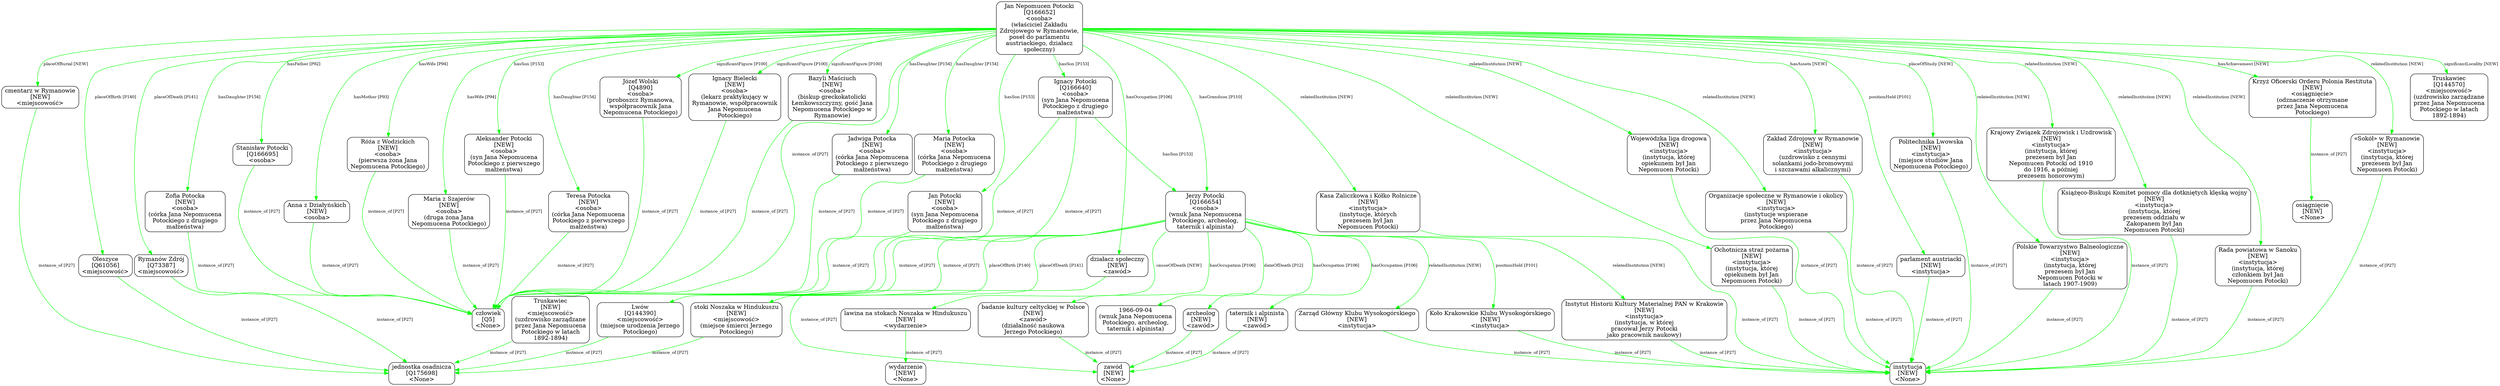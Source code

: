 digraph {
	node [shape=box,
		style=rounded
	];
	edge [fontsize=10];
	"Jan Nepomucen Potocki
[Q166652]
<osoba>
(właściciel Zakładu
Zdrojowego w Rymanowie,
poseł do parlamentu
austriackiego, działacz
\
społeczny)"	[color=black,
		label="Jan Nepomucen Potocki
[Q166652]
<osoba>
(właściciel Zakładu
Zdrojowego w Rymanowie,
poseł do parlamentu
austriackiego, działacz
\
społeczny)"];
	"Zakład Zdrojowy w Rymanowie
[NEW]
<instytucja>
(uzdrowisko z cennymi
solankami jodo-bromowymi
i szczawami alkalicznymi)"	[color=black,
		label="Zakład Zdrojowy w Rymanowie
[NEW]
<instytucja>
(uzdrowisko z cennymi
solankami jodo-bromowymi
i szczawami alkalicznymi)"];
	"Jan Nepomucen Potocki
[Q166652]
<osoba>
(właściciel Zakładu
Zdrojowego w Rymanowie,
poseł do parlamentu
austriackiego, działacz
\
społeczny)" -> "Zakład Zdrojowy w Rymanowie
[NEW]
<instytucja>
(uzdrowisko z cennymi
solankami jodo-bromowymi
i szczawami alkalicznymi)"	[color=green,
		label="hasAssets [NEW]"];
	"parlament austriacki
[NEW]
<instytucja>"	[color=black,
		label="parlament austriacki
[NEW]
<instytucja>"];
	"Jan Nepomucen Potocki
[Q166652]
<osoba>
(właściciel Zakładu
Zdrojowego w Rymanowie,
poseł do parlamentu
austriackiego, działacz
\
społeczny)" -> "parlament austriacki
[NEW]
<instytucja>"	[color=green,
		label="positionHeld [P101]"];
	"działacz społeczny
[NEW]
<zawód>"	[color=black,
		label="działacz społeczny
[NEW]
<zawód>"];
	"Jan Nepomucen Potocki
[Q166652]
<osoba>
(właściciel Zakładu
Zdrojowego w Rymanowie,
poseł do parlamentu
austriackiego, działacz
\
społeczny)" -> "działacz społeczny
[NEW]
<zawód>"	[color=green,
		label="hasOccupation [P106]"];
	"Oleszyce
[Q61056]
<miejscowość>"	[color=black,
		label="Oleszyce
[Q61056]
<miejscowość>"];
	"Jan Nepomucen Potocki
[Q166652]
<osoba>
(właściciel Zakładu
Zdrojowego w Rymanowie,
poseł do parlamentu
austriackiego, działacz
\
społeczny)" -> "Oleszyce
[Q61056]
<miejscowość>"	[color=green,
		label="placeOfBirth [P140]"];
	"Rymanów Zdrój
[Q73387]
<miejscowość>"	[color=black,
		label="Rymanów Zdrój
[Q73387]
<miejscowość>"];
	"Jan Nepomucen Potocki
[Q166652]
<osoba>
(właściciel Zakładu
Zdrojowego w Rymanowie,
poseł do parlamentu
austriackiego, działacz
\
społeczny)" -> "Rymanów Zdrój
[Q73387]
<miejscowość>"	[color=green,
		label="placeOfDeath [P141]"];
	"cmentarz w Rymanowie
[NEW]
<miejscowość>"	[color=black,
		label="cmentarz w Rymanowie
[NEW]
<miejscowość>"];
	"Jan Nepomucen Potocki
[Q166652]
<osoba>
(właściciel Zakładu
Zdrojowego w Rymanowie,
poseł do parlamentu
austriackiego, działacz
\
społeczny)" -> "cmentarz w Rymanowie
[NEW]
<miejscowość>"	[color=green,
		label="placeOfBurial [NEW]"];
	"Stanisław Potocki
[Q166695]
<osoba>"	[color=black,
		label="Stanisław Potocki
[Q166695]
<osoba>"];
	"Jan Nepomucen Potocki
[Q166652]
<osoba>
(właściciel Zakładu
Zdrojowego w Rymanowie,
poseł do parlamentu
austriackiego, działacz
\
społeczny)" -> "Stanisław Potocki
[Q166695]
<osoba>"	[color=green,
		label="hasFather [P92]"];
	"Anna z Działyńskich
[NEW]
<osoba>"	[color=black,
		label="Anna z Działyńskich
[NEW]
<osoba>"];
	"Jan Nepomucen Potocki
[Q166652]
<osoba>
(właściciel Zakładu
Zdrojowego w Rymanowie,
poseł do parlamentu
austriackiego, działacz
\
społeczny)" -> "Anna z Działyńskich
[NEW]
<osoba>"	[color=green,
		label="hasMother [P93]"];
	"Róża z Wodzickich
[NEW]
<osoba>
(pierwsza żona Jana
Nepomucena Potockiego)"	[color=black,
		label="Róża z Wodzickich
[NEW]
<osoba>
(pierwsza żona Jana
Nepomucena Potockiego)"];
	"Jan Nepomucen Potocki
[Q166652]
<osoba>
(właściciel Zakładu
Zdrojowego w Rymanowie,
poseł do parlamentu
austriackiego, działacz
\
społeczny)" -> "Róża z Wodzickich
[NEW]
<osoba>
(pierwsza żona Jana
Nepomucena Potockiego)"	[color=green,
		label="hasWife [P94]"];
	"Maria z Szajerów
[NEW]
<osoba>
(druga żona Jana
Nepomucena Potockiego)"	[color=black,
		label="Maria z Szajerów
[NEW]
<osoba>
(druga żona Jana
Nepomucena Potockiego)"];
	"Jan Nepomucen Potocki
[Q166652]
<osoba>
(właściciel Zakładu
Zdrojowego w Rymanowie,
poseł do parlamentu
austriackiego, działacz
\
społeczny)" -> "Maria z Szajerów
[NEW]
<osoba>
(druga żona Jana
Nepomucena Potockiego)"	[color=green,
		label="hasWife [P94]"];
	"Aleksander Potocki
[NEW]
<osoba>
(syn Jana Nepomucena
Potockiego z pierwszego
małżeństwa)"	[color=black,
		label="Aleksander Potocki
[NEW]
<osoba>
(syn Jana Nepomucena
Potockiego z pierwszego
małżeństwa)"];
	"Jan Nepomucen Potocki
[Q166652]
<osoba>
(właściciel Zakładu
Zdrojowego w Rymanowie,
poseł do parlamentu
austriackiego, działacz
\
społeczny)" -> "Aleksander Potocki
[NEW]
<osoba>
(syn Jana Nepomucena
Potockiego z pierwszego
małżeństwa)"	[color=green,
		label="hasSon [P153]"];
	"Teresa Potocka
[NEW]
<osoba>
(córka Jana Nepomucena
Potockiego z pierwszego
małżeństwa)"	[color=black,
		label="Teresa Potocka
[NEW]
<osoba>
(córka Jana Nepomucena
Potockiego z pierwszego
małżeństwa)"];
	"Jan Nepomucen Potocki
[Q166652]
<osoba>
(właściciel Zakładu
Zdrojowego w Rymanowie,
poseł do parlamentu
austriackiego, działacz
\
społeczny)" -> "Teresa Potocka
[NEW]
<osoba>
(córka Jana Nepomucena
Potockiego z pierwszego
małżeństwa)"	[color=green,
		label="hasDaughter [P154]"];
	"Jadwiga Potocka
[NEW]
<osoba>
(córka Jana Nepomucena
Potockiego z pierwszego
małżeństwa)"	[color=black,
		label="Jadwiga Potocka
[NEW]
<osoba>
(córka Jana Nepomucena
Potockiego z pierwszego
małżeństwa)"];
	"Jan Nepomucen Potocki
[Q166652]
<osoba>
(właściciel Zakładu
Zdrojowego w Rymanowie,
poseł do parlamentu
austriackiego, działacz
\
społeczny)" -> "Jadwiga Potocka
[NEW]
<osoba>
(córka Jana Nepomucena
Potockiego z pierwszego
małżeństwa)"	[color=green,
		label="hasDaughter [P154]"];
	"Ignacy Potocki
[Q166640]
<osoba>
(syn Jana Nepomucena
Potockiego z drugiego
małżeństwa)"	[color=black,
		label="Ignacy Potocki
[Q166640]
<osoba>
(syn Jana Nepomucena
Potockiego z drugiego
małżeństwa)"];
	"Jan Nepomucen Potocki
[Q166652]
<osoba>
(właściciel Zakładu
Zdrojowego w Rymanowie,
poseł do parlamentu
austriackiego, działacz
\
społeczny)" -> "Ignacy Potocki
[Q166640]
<osoba>
(syn Jana Nepomucena
Potockiego z drugiego
małżeństwa)"	[color=green,
		label="hasSon [P153]"];
	"Zofia Potocka
[NEW]
<osoba>
(córka Jana Nepomucena
Potockiego z drugiego
małżeństwa)"	[color=black,
		label="Zofia Potocka
[NEW]
<osoba>
(córka Jana Nepomucena
Potockiego z drugiego
małżeństwa)"];
	"Jan Nepomucen Potocki
[Q166652]
<osoba>
(właściciel Zakładu
Zdrojowego w Rymanowie,
poseł do parlamentu
austriackiego, działacz
\
społeczny)" -> "Zofia Potocka
[NEW]
<osoba>
(córka Jana Nepomucena
Potockiego z drugiego
małżeństwa)"	[color=green,
		label="hasDaughter [P154]"];
	"Maria Potocka
[NEW]
<osoba>
(córka Jana Nepomucena
Potockiego z drugiego
małżeństwa)"	[color=black,
		label="Maria Potocka
[NEW]
<osoba>
(córka Jana Nepomucena
Potockiego z drugiego
małżeństwa)"];
	"Jan Nepomucen Potocki
[Q166652]
<osoba>
(właściciel Zakładu
Zdrojowego w Rymanowie,
poseł do parlamentu
austriackiego, działacz
\
społeczny)" -> "Maria Potocka
[NEW]
<osoba>
(córka Jana Nepomucena
Potockiego z drugiego
małżeństwa)"	[color=green,
		label="hasDaughter [P154]"];
	"Jan Potocki
[NEW]
<osoba>
(syn Jana Nepomucena
Potockiego z drugiego
małżeństwa)"	[color=black,
		label="Jan Potocki
[NEW]
<osoba>
(syn Jana Nepomucena
Potockiego z drugiego
małżeństwa)"];
	"Jan Nepomucen Potocki
[Q166652]
<osoba>
(właściciel Zakładu
Zdrojowego w Rymanowie,
poseł do parlamentu
austriackiego, działacz
\
społeczny)" -> "Jan Potocki
[NEW]
<osoba>
(syn Jana Nepomucena
Potockiego z drugiego
małżeństwa)"	[color=green,
		label="hasSon [P153]"];
	"Jerzy Potocki
[Q166654]
<osoba>
(wnuk Jana Nepomucena
Potockiego, archeolog,
taternik i alpinista)"	[color=black,
		label="Jerzy Potocki
[Q166654]
<osoba>
(wnuk Jana Nepomucena
Potockiego, archeolog,
taternik i alpinista)"];
	"Jan Nepomucen Potocki
[Q166652]
<osoba>
(właściciel Zakładu
Zdrojowego w Rymanowie,
poseł do parlamentu
austriackiego, działacz
\
społeczny)" -> "Jerzy Potocki
[Q166654]
<osoba>
(wnuk Jana Nepomucena
Potockiego, archeolog,
taternik i alpinista)"	[color=green,
		label="hasGrandson [P110]"];
	"Politechnika Lwowska
[NEW]
<instytucja>
(miejsce studiów Jana
Nepomucena Potockiego)"	[color=black,
		label="Politechnika Lwowska
[NEW]
<instytucja>
(miejsce studiów Jana
Nepomucena Potockiego)"];
	"Jan Nepomucen Potocki
[Q166652]
<osoba>
(właściciel Zakładu
Zdrojowego w Rymanowie,
poseł do parlamentu
austriackiego, działacz
\
społeczny)" -> "Politechnika Lwowska
[NEW]
<instytucja>
(miejsce studiów Jana
Nepomucena Potockiego)"	[color=green,
		label="placeOfStudy [NEW]"];
	"Polskie Towarzystwo Balneologiczne
[NEW]
<instytucja>
(instytucja, której
prezesem był Jan
Nepomucen Potocki w
latach 1907-1909)"	[color=black,
		label="Polskie Towarzystwo Balneologiczne
[NEW]
<instytucja>
(instytucja, której
prezesem był Jan
Nepomucen Potocki w
latach 1907-1909)"];
	"Jan Nepomucen Potocki
[Q166652]
<osoba>
(właściciel Zakładu
Zdrojowego w Rymanowie,
poseł do parlamentu
austriackiego, działacz
\
społeczny)" -> "Polskie Towarzystwo Balneologiczne
[NEW]
<instytucja>
(instytucja, której
prezesem był Jan
Nepomucen Potocki w
latach 1907-1909)"	[color=green,
		label="relatedInstitution [NEW]"];
	"Krajowy Związek Zdrojowisk i Uzdrowisk
[NEW]
<instytucja>
(instytucja, której
prezesem był Jan
Nepomucen Potocki od 1910
do 1916, \
a później
prezesem honorowym)"	[color=black,
		label="Krajowy Związek Zdrojowisk i Uzdrowisk
[NEW]
<instytucja>
(instytucja, której
prezesem był Jan
Nepomucen Potocki od 1910
do 1916, \
a później
prezesem honorowym)"];
	"Jan Nepomucen Potocki
[Q166652]
<osoba>
(właściciel Zakładu
Zdrojowego w Rymanowie,
poseł do parlamentu
austriackiego, działacz
\
społeczny)" -> "Krajowy Związek Zdrojowisk i Uzdrowisk
[NEW]
<instytucja>
(instytucja, której
prezesem był Jan
Nepomucen Potocki od 1910
do 1916, \
a później
prezesem honorowym)"	[color=green,
		label="relatedInstitution [NEW]"];
	"Książęco-Biskupi Komitet pomocy dla dotkniętych klęską wojny
[NEW]
<instytucja>
(instytucja, której
prezesem oddziału w
\
Zakopanem był Jan
Nepomucen Potocki)"	[color=black,
		label="Książęco-Biskupi Komitet pomocy dla dotkniętych klęską wojny
[NEW]
<instytucja>
(instytucja, której
prezesem oddziału w
\
Zakopanem był Jan
Nepomucen Potocki)"];
	"Jan Nepomucen Potocki
[Q166652]
<osoba>
(właściciel Zakładu
Zdrojowego w Rymanowie,
poseł do parlamentu
austriackiego, działacz
\
społeczny)" -> "Książęco-Biskupi Komitet pomocy dla dotkniętych klęską wojny
[NEW]
<instytucja>
(instytucja, której
prezesem oddziału w
\
Zakopanem był Jan
Nepomucen Potocki)"	[color=green,
		label="relatedInstitution [NEW]"];
	"Rada powiatowa w Sanoku
[NEW]
<instytucja>
(instytucja, której
członkiem był Jan
Nepomucen Potocki)"	[color=black,
		label="Rada powiatowa w Sanoku
[NEW]
<instytucja>
(instytucja, której
członkiem był Jan
Nepomucen Potocki)"];
	"Jan Nepomucen Potocki
[Q166652]
<osoba>
(właściciel Zakładu
Zdrojowego w Rymanowie,
poseł do parlamentu
austriackiego, działacz
\
społeczny)" -> "Rada powiatowa w Sanoku
[NEW]
<instytucja>
(instytucja, której
członkiem był Jan
Nepomucen Potocki)"	[color=green,
		label="relatedInstitution [NEW]"];
	"«Sokół» w Rymanowie
[NEW]
<instytucja>
(instytucja, której
prezesem był Jan
Nepomucen Potocki)"	[color=black,
		label="«Sokół» w Rymanowie
[NEW]
<instytucja>
(instytucja, której
prezesem był Jan
Nepomucen Potocki)"];
	"Jan Nepomucen Potocki
[Q166652]
<osoba>
(właściciel Zakładu
Zdrojowego w Rymanowie,
poseł do parlamentu
austriackiego, działacz
\
społeczny)" -> "«Sokół» w Rymanowie
[NEW]
<instytucja>
(instytucja, której
prezesem był Jan
Nepomucen Potocki)"	[color=green,
		label="relatedInstitution [NEW]"];
	"Kasa Zaliczkowa i Kółko Rolnicze
[NEW]
<instytucja>
(instytucje, których
prezesem był Jan
Nepomucen Potocki)"	[color=black,
		label="Kasa Zaliczkowa i Kółko Rolnicze
[NEW]
<instytucja>
(instytucje, których
prezesem był Jan
Nepomucen Potocki)"];
	"Jan Nepomucen Potocki
[Q166652]
<osoba>
(właściciel Zakładu
Zdrojowego w Rymanowie,
poseł do parlamentu
austriackiego, działacz
\
społeczny)" -> "Kasa Zaliczkowa i Kółko Rolnicze
[NEW]
<instytucja>
(instytucje, których
prezesem był Jan
Nepomucen Potocki)"	[color=green,
		label="relatedInstitution [NEW]"];
	"Ochotnicza straż pożarna
[NEW]
<instytucja>
(instytucja, której
opiekunem był Jan
Nepomucen Potocki)"	[color=black,
		label="Ochotnicza straż pożarna
[NEW]
<instytucja>
(instytucja, której
opiekunem był Jan
Nepomucen Potocki)"];
	"Jan Nepomucen Potocki
[Q166652]
<osoba>
(właściciel Zakładu
Zdrojowego w Rymanowie,
poseł do parlamentu
austriackiego, działacz
\
społeczny)" -> "Ochotnicza straż pożarna
[NEW]
<instytucja>
(instytucja, której
opiekunem był Jan
Nepomucen Potocki)"	[color=green,
		label="relatedInstitution [NEW]"];
	"Wojewódzka liga drogowa
[NEW]
<instytucja>
(instytucja, której
opiekunem był Jan
Nepomucen Potocki)"	[color=black,
		label="Wojewódzka liga drogowa
[NEW]
<instytucja>
(instytucja, której
opiekunem był Jan
Nepomucen Potocki)"];
	"Jan Nepomucen Potocki
[Q166652]
<osoba>
(właściciel Zakładu
Zdrojowego w Rymanowie,
poseł do parlamentu
austriackiego, działacz
\
społeczny)" -> "Wojewódzka liga drogowa
[NEW]
<instytucja>
(instytucja, której
opiekunem był Jan
Nepomucen Potocki)"	[color=green,
		label="relatedInstitution [NEW]"];
	"Organizacje społeczne w Rymanowie i okolicy
[NEW]
<instytucja>
(instytucje wspierane
przez Jana Nepomucena
Potockiego)"	[color=black,
		label="Organizacje społeczne w Rymanowie i okolicy
[NEW]
<instytucja>
(instytucje wspierane
przez Jana Nepomucena
Potockiego)"];
	"Jan Nepomucen Potocki
[Q166652]
<osoba>
(właściciel Zakładu
Zdrojowego w Rymanowie,
poseł do parlamentu
austriackiego, działacz
\
społeczny)" -> "Organizacje społeczne w Rymanowie i okolicy
[NEW]
<instytucja>
(instytucje wspierane
przez Jana Nepomucena
Potockiego)"	[color=green,
		label="relatedInstitution [NEW]"];
	"Józef Wolski
[Q4890]
<osoba>
(proboszcz Rymanowa,
współpracownik Jana
Nepomucena Potockiego)"	[color=black,
		label="Józef Wolski
[Q4890]
<osoba>
(proboszcz Rymanowa,
współpracownik Jana
Nepomucena Potockiego)"];
	"Jan Nepomucen Potocki
[Q166652]
<osoba>
(właściciel Zakładu
Zdrojowego w Rymanowie,
poseł do parlamentu
austriackiego, działacz
\
społeczny)" -> "Józef Wolski
[Q4890]
<osoba>
(proboszcz Rymanowa,
współpracownik Jana
Nepomucena Potockiego)"	[color=green,
		label="significantFigure [P100]"];
	"Ignacy Bielecki
[NEW]
<osoba>
(lekarz praktykujący w
Rymanowie, współpracownik
Jana Nepomucena
Potockiego)"	[color=black,
		label="Ignacy Bielecki
[NEW]
<osoba>
(lekarz praktykujący w
Rymanowie, współpracownik
Jana Nepomucena
Potockiego)"];
	"Jan Nepomucen Potocki
[Q166652]
<osoba>
(właściciel Zakładu
Zdrojowego w Rymanowie,
poseł do parlamentu
austriackiego, działacz
\
społeczny)" -> "Ignacy Bielecki
[NEW]
<osoba>
(lekarz praktykujący w
Rymanowie, współpracownik
Jana Nepomucena
Potockiego)"	[color=green,
		label="significantFigure [P100]"];
	"Bazyli Maściuch
[NEW]
<osoba>
(biskup greckokatolicki
Łemkowszczyzny, gość Jana
Nepomucena Potockiego w
Rymanowie)"	[color=black,
		label="Bazyli Maściuch
[NEW]
<osoba>
(biskup greckokatolicki
Łemkowszczyzny, gość Jana
Nepomucena Potockiego w
Rymanowie)"];
	"Jan Nepomucen Potocki
[Q166652]
<osoba>
(właściciel Zakładu
Zdrojowego w Rymanowie,
poseł do parlamentu
austriackiego, działacz
\
społeczny)" -> "Bazyli Maściuch
[NEW]
<osoba>
(biskup greckokatolicki
Łemkowszczyzny, gość Jana
Nepomucena Potockiego w
Rymanowie)"	[color=green,
		label="significantFigure [P100]"];
	"Krzyż Oficerski Orderu Polonia Restituta
[NEW]
<osiągnięcie>
(odznaczenie otrzymane
przez Jana Nepomucena
Potockiego)"	[color=black,
		label="Krzyż Oficerski Orderu Polonia Restituta
[NEW]
<osiągnięcie>
(odznaczenie otrzymane
przez Jana Nepomucena
Potockiego)"];
	"Jan Nepomucen Potocki
[Q166652]
<osoba>
(właściciel Zakładu
Zdrojowego w Rymanowie,
poseł do parlamentu
austriackiego, działacz
\
społeczny)" -> "Krzyż Oficerski Orderu Polonia Restituta
[NEW]
<osiągnięcie>
(odznaczenie otrzymane
przez Jana Nepomucena
Potockiego)"	[color=green,
		label="hasAchievement [NEW]"];
	"Jan Nepomucen Potocki
[Q166652]
<osoba>
(właściciel Zakładu
Zdrojowego w Rymanowie,
poseł do parlamentu
austriackiego, działacz
\
społeczny)" -> "człowiek
[Q5]
<None>"	[color=green,
		label="instance_of [P27]"];
	"Jan Nepomucen Potocki
[Q166652]
<osoba>
(właściciel Zakładu
Zdrojowego w Rymanowie,
poseł do parlamentu
austriackiego, działacz
\
społeczny)" -> "Truskawiec
[Q144570]
<miejscowość>
(uzdrowisko zarządzane
przez Jana Nepomucena
Potockiego w latach
1892-1894)"	[color=green,
		label="significantLocality [NEW]",
		minlen=1];
	"Zakład Zdrojowy w Rymanowie
[NEW]
<instytucja>
(uzdrowisko z cennymi
solankami jodo-bromowymi
i szczawami alkalicznymi)" -> "instytucja
[NEW]
<None>"	[color=green,
		label="instance_of [P27]"];
	"parlament austriacki
[NEW]
<instytucja>" -> "instytucja
[NEW]
<None>"	[color=green,
		label="instance_of [P27]"];
	"działacz społeczny
[NEW]
<zawód>" -> "zawód
[NEW]
<None>"	[color=green,
		label="instance_of [P27]"];
	"Oleszyce
[Q61056]
<miejscowość>" -> "jednostka osadnicza
[Q175698]
<None>"	[color=green,
		label="instance_of [P27]"];
	"Rymanów Zdrój
[Q73387]
<miejscowość>" -> "jednostka osadnicza
[Q175698]
<None>"	[color=green,
		label="instance_of [P27]"];
	"cmentarz w Rymanowie
[NEW]
<miejscowość>" -> "jednostka osadnicza
[Q175698]
<None>"	[color=green,
		label="instance_of [P27]"];
	"Stanisław Potocki
[Q166695]
<osoba>" -> "człowiek
[Q5]
<None>"	[color=green,
		label="instance_of [P27]"];
	"Anna z Działyńskich
[NEW]
<osoba>" -> "człowiek
[Q5]
<None>"	[color=green,
		label="instance_of [P27]"];
	"Róża z Wodzickich
[NEW]
<osoba>
(pierwsza żona Jana
Nepomucena Potockiego)" -> "człowiek
[Q5]
<None>"	[color=green,
		label="instance_of [P27]"];
	"Maria z Szajerów
[NEW]
<osoba>
(druga żona Jana
Nepomucena Potockiego)" -> "człowiek
[Q5]
<None>"	[color=green,
		label="instance_of [P27]"];
	"Aleksander Potocki
[NEW]
<osoba>
(syn Jana Nepomucena
Potockiego z pierwszego
małżeństwa)" -> "człowiek
[Q5]
<None>"	[color=green,
		label="instance_of [P27]"];
	"Teresa Potocka
[NEW]
<osoba>
(córka Jana Nepomucena
Potockiego z pierwszego
małżeństwa)" -> "człowiek
[Q5]
<None>"	[color=green,
		label="instance_of [P27]"];
	"Jadwiga Potocka
[NEW]
<osoba>
(córka Jana Nepomucena
Potockiego z pierwszego
małżeństwa)" -> "człowiek
[Q5]
<None>"	[color=green,
		label="instance_of [P27]"];
	"Ignacy Potocki
[Q166640]
<osoba>
(syn Jana Nepomucena
Potockiego z drugiego
małżeństwa)" -> "Jerzy Potocki
[Q166654]
<osoba>
(wnuk Jana Nepomucena
Potockiego, archeolog,
taternik i alpinista)"	[color=green,
		label="hasSon [P153]"];
	"Ignacy Potocki
[Q166640]
<osoba>
(syn Jana Nepomucena
Potockiego z drugiego
małżeństwa)" -> "człowiek
[Q5]
<None>"	[color=green,
		label="instance_of [P27]"];
	"Ignacy Potocki
[Q166640]
<osoba>
(syn Jana Nepomucena
Potockiego z drugiego
małżeństwa)" -> "człowiek
[Q5]
<None>"	[color=green,
		label="instance_of [P27]"];
	"Zofia Potocka
[NEW]
<osoba>
(córka Jana Nepomucena
Potockiego z drugiego
małżeństwa)" -> "człowiek
[Q5]
<None>"	[color=green,
		label="instance_of [P27]"];
	"Maria Potocka
[NEW]
<osoba>
(córka Jana Nepomucena
Potockiego z drugiego
małżeństwa)" -> "człowiek
[Q5]
<None>"	[color=green,
		label="instance_of [P27]"];
	"Jan Potocki
[NEW]
<osoba>
(syn Jana Nepomucena
Potockiego z drugiego
małżeństwa)" -> "człowiek
[Q5]
<None>"	[color=green,
		label="instance_of [P27]"];
	"lawina na stokach Noszaka w Hindukuszu
[NEW]
<wydarzenie>"	[color=black,
		label="lawina na stokach Noszaka w Hindukuszu
[NEW]
<wydarzenie>"];
	"Jerzy Potocki
[Q166654]
<osoba>
(wnuk Jana Nepomucena
Potockiego, archeolog,
taternik i alpinista)" -> "lawina na stokach Noszaka w Hindukuszu
[NEW]
<wydarzenie>"	[color=green,
		label="causeOfDeath [NEW]"];
	"archeolog
[NEW]
<zawód>"	[color=black,
		label="archeolog
[NEW]
<zawód>"];
	"Jerzy Potocki
[Q166654]
<osoba>
(wnuk Jana Nepomucena
Potockiego, archeolog,
taternik i alpinista)" -> "archeolog
[NEW]
<zawód>"	[color=green,
		label="hasOccupation [P106]"];
	"taternik i alpinista
[NEW]
<zawód>"	[color=black,
		label="taternik i alpinista
[NEW]
<zawód>"];
	"Jerzy Potocki
[Q166654]
<osoba>
(wnuk Jana Nepomucena
Potockiego, archeolog,
taternik i alpinista)" -> "taternik i alpinista
[NEW]
<zawód>"	[color=green,
		label="hasOccupation [P106]"];
	"Zarząd Główny Klubu Wysokogórskiego
[NEW]
<instytucja>"	[color=black,
		label="Zarząd Główny Klubu Wysokogórskiego
[NEW]
<instytucja>"];
	"Jerzy Potocki
[Q166654]
<osoba>
(wnuk Jana Nepomucena
Potockiego, archeolog,
taternik i alpinista)" -> "Zarząd Główny Klubu Wysokogórskiego
[NEW]
<instytucja>"	[color=green,
		label="relatedInstitution [NEW]"];
	"Koło Krakowskie Klubu Wysokogórskiego
[NEW]
<instytucja>"	[color=black,
		label="Koło Krakowskie Klubu Wysokogórskiego
[NEW]
<instytucja>"];
	"Jerzy Potocki
[Q166654]
<osoba>
(wnuk Jana Nepomucena
Potockiego, archeolog,
taternik i alpinista)" -> "Koło Krakowskie Klubu Wysokogórskiego
[NEW]
<instytucja>"	[color=green,
		label="positionHeld [P101]"];
	"Instytut Historii Kultury Materialnej PAN w Krakowie
[NEW]
<instytucja>
(instytucja, w której
pracował Jerzy Potocki
jako pracownik \
naukowy)"	[color=black,
		label="Instytut Historii Kultury Materialnej PAN w Krakowie
[NEW]
<instytucja>
(instytucja, w której
pracował Jerzy Potocki
jako pracownik \
naukowy)"];
	"Jerzy Potocki
[Q166654]
<osoba>
(wnuk Jana Nepomucena
Potockiego, archeolog,
taternik i alpinista)" -> "Instytut Historii Kultury Materialnej PAN w Krakowie
[NEW]
<instytucja>
(instytucja, w której
pracował Jerzy Potocki
jako pracownik \
naukowy)"	[color=green,
		label="relatedInstitution [NEW]"];
	"badanie kultury celtyckiej w Polsce
[NEW]
<zawód>
(działalność naukowa
Jerzego Potockiego)"	[color=black,
		label="badanie kultury celtyckiej w Polsce
[NEW]
<zawód>
(działalność naukowa
Jerzego Potockiego)"];
	"Jerzy Potocki
[Q166654]
<osoba>
(wnuk Jana Nepomucena
Potockiego, archeolog,
taternik i alpinista)" -> "badanie kultury celtyckiej w Polsce
[NEW]
<zawód>
(działalność naukowa
Jerzego Potockiego)"	[color=green,
		label="hasOccupation [P106]"];
	"Lwów
[Q144390]
<miejscowość>
(miejsce urodzenia Jerzego
Potockiego)"	[color=black,
		label="Lwów
[Q144390]
<miejscowość>
(miejsce urodzenia Jerzego
Potockiego)"];
	"Jerzy Potocki
[Q166654]
<osoba>
(wnuk Jana Nepomucena
Potockiego, archeolog,
taternik i alpinista)" -> "Lwów
[Q144390]
<miejscowość>
(miejsce urodzenia Jerzego
Potockiego)"	[color=green,
		label="placeOfBirth [P140]"];
	"stoki Noszaka w Hindukuszu
[NEW]
<miejscowość>
(miejsce śmierci Jerzego
Potockiego)"	[color=black,
		label="stoki Noszaka w Hindukuszu
[NEW]
<miejscowość>
(miejsce śmierci Jerzego
Potockiego)"];
	"Jerzy Potocki
[Q166654]
<osoba>
(wnuk Jana Nepomucena
Potockiego, archeolog,
taternik i alpinista)" -> "stoki Noszaka w Hindukuszu
[NEW]
<miejscowość>
(miejsce śmierci Jerzego
Potockiego)"	[color=green,
		label="placeOfDeath [P141]"];
	"Jerzy Potocki
[Q166654]
<osoba>
(wnuk Jana Nepomucena
Potockiego, archeolog,
taternik i alpinista)" -> "człowiek
[Q5]
<None>"	[color=green,
		label="instance_of [P27]"];
	"Jerzy Potocki
[Q166654]
<osoba>
(wnuk Jana Nepomucena
Potockiego, archeolog,
taternik i alpinista)" -> "człowiek
[Q5]
<None>"	[color=green,
		label="instance_of [P27]"];
	"Jerzy Potocki
[Q166654]
<osoba>
(wnuk Jana Nepomucena
Potockiego, archeolog,
taternik i alpinista)" -> "1966-09-04
(wnuk Jana Nepomucena
Potockiego, archeolog,
taternik i alpinista)"	[color=green,
		label="dateOfDeath [P12]",
		minlen=1];
	"lawina na stokach Noszaka w Hindukuszu
[NEW]
<wydarzenie>" -> "wydarzenie
[NEW]
<None>"	[color=green,
		label="instance_of [P27]",
		minlen=1];
	"archeolog
[NEW]
<zawód>" -> "zawód
[NEW]
<None>"	[color=green,
		label="instance_of [P27]"];
	"taternik i alpinista
[NEW]
<zawód>" -> "zawód
[NEW]
<None>"	[color=green,
		label="instance_of [P27]"];
	"Zarząd Główny Klubu Wysokogórskiego
[NEW]
<instytucja>" -> "instytucja
[NEW]
<None>"	[color=green,
		label="instance_of [P27]"];
	"Koło Krakowskie Klubu Wysokogórskiego
[NEW]
<instytucja>" -> "instytucja
[NEW]
<None>"	[color=green,
		label="instance_of [P27]"];
	"Politechnika Lwowska
[NEW]
<instytucja>
(miejsce studiów Jana
Nepomucena Potockiego)" -> "instytucja
[NEW]
<None>"	[color=green,
		label="instance_of [P27]"];
	"Truskawiec
[NEW]
<miejscowość>
(uzdrowisko zarządzane
przez Jana Nepomucena
Potockiego w latach
1892-1894)"	[color=black,
		label="Truskawiec
[NEW]
<miejscowość>
(uzdrowisko zarządzane
przez Jana Nepomucena
Potockiego w latach
1892-1894)"];
	"Truskawiec
[NEW]
<miejscowość>
(uzdrowisko zarządzane
przez Jana Nepomucena
Potockiego w latach
1892-1894)" -> "jednostka osadnicza
[Q175698]
<None>"	[color=green,
		label="instance_of [P27]",
		minlen=1];
	"Polskie Towarzystwo Balneologiczne
[NEW]
<instytucja>
(instytucja, której
prezesem był Jan
Nepomucen Potocki w
latach 1907-1909)" -> "instytucja
[NEW]
<None>"	[color=green,
		label="instance_of [P27]"];
	"Krajowy Związek Zdrojowisk i Uzdrowisk
[NEW]
<instytucja>
(instytucja, której
prezesem był Jan
Nepomucen Potocki od 1910
do 1916, \
a później
prezesem honorowym)" -> "instytucja
[NEW]
<None>"	[color=green,
		label="instance_of [P27]"];
	"Książęco-Biskupi Komitet pomocy dla dotkniętych klęską wojny
[NEW]
<instytucja>
(instytucja, której
prezesem oddziału w
\
Zakopanem był Jan
Nepomucen Potocki)" -> "instytucja
[NEW]
<None>"	[color=green,
		label="instance_of [P27]"];
	"Rada powiatowa w Sanoku
[NEW]
<instytucja>
(instytucja, której
członkiem był Jan
Nepomucen Potocki)" -> "instytucja
[NEW]
<None>"	[color=green,
		label="instance_of [P27]"];
	"«Sokół» w Rymanowie
[NEW]
<instytucja>
(instytucja, której
prezesem był Jan
Nepomucen Potocki)" -> "instytucja
[NEW]
<None>"	[color=green,
		label="instance_of [P27]"];
	"Kasa Zaliczkowa i Kółko Rolnicze
[NEW]
<instytucja>
(instytucje, których
prezesem był Jan
Nepomucen Potocki)" -> "instytucja
[NEW]
<None>"	[color=green,
		label="instance_of [P27]"];
	"Ochotnicza straż pożarna
[NEW]
<instytucja>
(instytucja, której
opiekunem był Jan
Nepomucen Potocki)" -> "instytucja
[NEW]
<None>"	[color=green,
		label="instance_of [P27]"];
	"Wojewódzka liga drogowa
[NEW]
<instytucja>
(instytucja, której
opiekunem był Jan
Nepomucen Potocki)" -> "instytucja
[NEW]
<None>"	[color=green,
		label="instance_of [P27]"];
	"Organizacje społeczne w Rymanowie i okolicy
[NEW]
<instytucja>
(instytucje wspierane
przez Jana Nepomucena
Potockiego)" -> "instytucja
[NEW]
<None>"	[color=green,
		label="instance_of [P27]"];
	"Józef Wolski
[Q4890]
<osoba>
(proboszcz Rymanowa,
współpracownik Jana
Nepomucena Potockiego)" -> "człowiek
[Q5]
<None>"	[color=green,
		label="instance_of [P27]"];
	"Ignacy Bielecki
[NEW]
<osoba>
(lekarz praktykujący w
Rymanowie, współpracownik
Jana Nepomucena
Potockiego)" -> "człowiek
[Q5]
<None>"	[color=green,
		label="instance_of [P27]"];
	"Bazyli Maściuch
[NEW]
<osoba>
(biskup greckokatolicki
Łemkowszczyzny, gość Jana
Nepomucena Potockiego w
Rymanowie)" -> "człowiek
[Q5]
<None>"	[color=green,
		label="instance_of [P27]"];
	"Krzyż Oficerski Orderu Polonia Restituta
[NEW]
<osiągnięcie>
(odznaczenie otrzymane
przez Jana Nepomucena
Potockiego)" -> "osiągnięcie
[NEW]
<None>"	[color=green,
		label="instance_of [P27]",
		minlen=1];
	"Instytut Historii Kultury Materialnej PAN w Krakowie
[NEW]
<instytucja>
(instytucja, w której
pracował Jerzy Potocki
jako pracownik \
naukowy)" -> "instytucja
[NEW]
<None>"	[color=green,
		label="instance_of [P27]"];
	"badanie kultury celtyckiej w Polsce
[NEW]
<zawód>
(działalność naukowa
Jerzego Potockiego)" -> "zawód
[NEW]
<None>"	[color=green,
		label="instance_of [P27]"];
	"Lwów
[Q144390]
<miejscowość>
(miejsce urodzenia Jerzego
Potockiego)" -> "jednostka osadnicza
[Q175698]
<None>"	[color=green,
		label="instance_of [P27]"];
	"stoki Noszaka w Hindukuszu
[NEW]
<miejscowość>
(miejsce śmierci Jerzego
Potockiego)" -> "jednostka osadnicza
[Q175698]
<None>"	[color=green,
		label="instance_of [P27]"];
}
